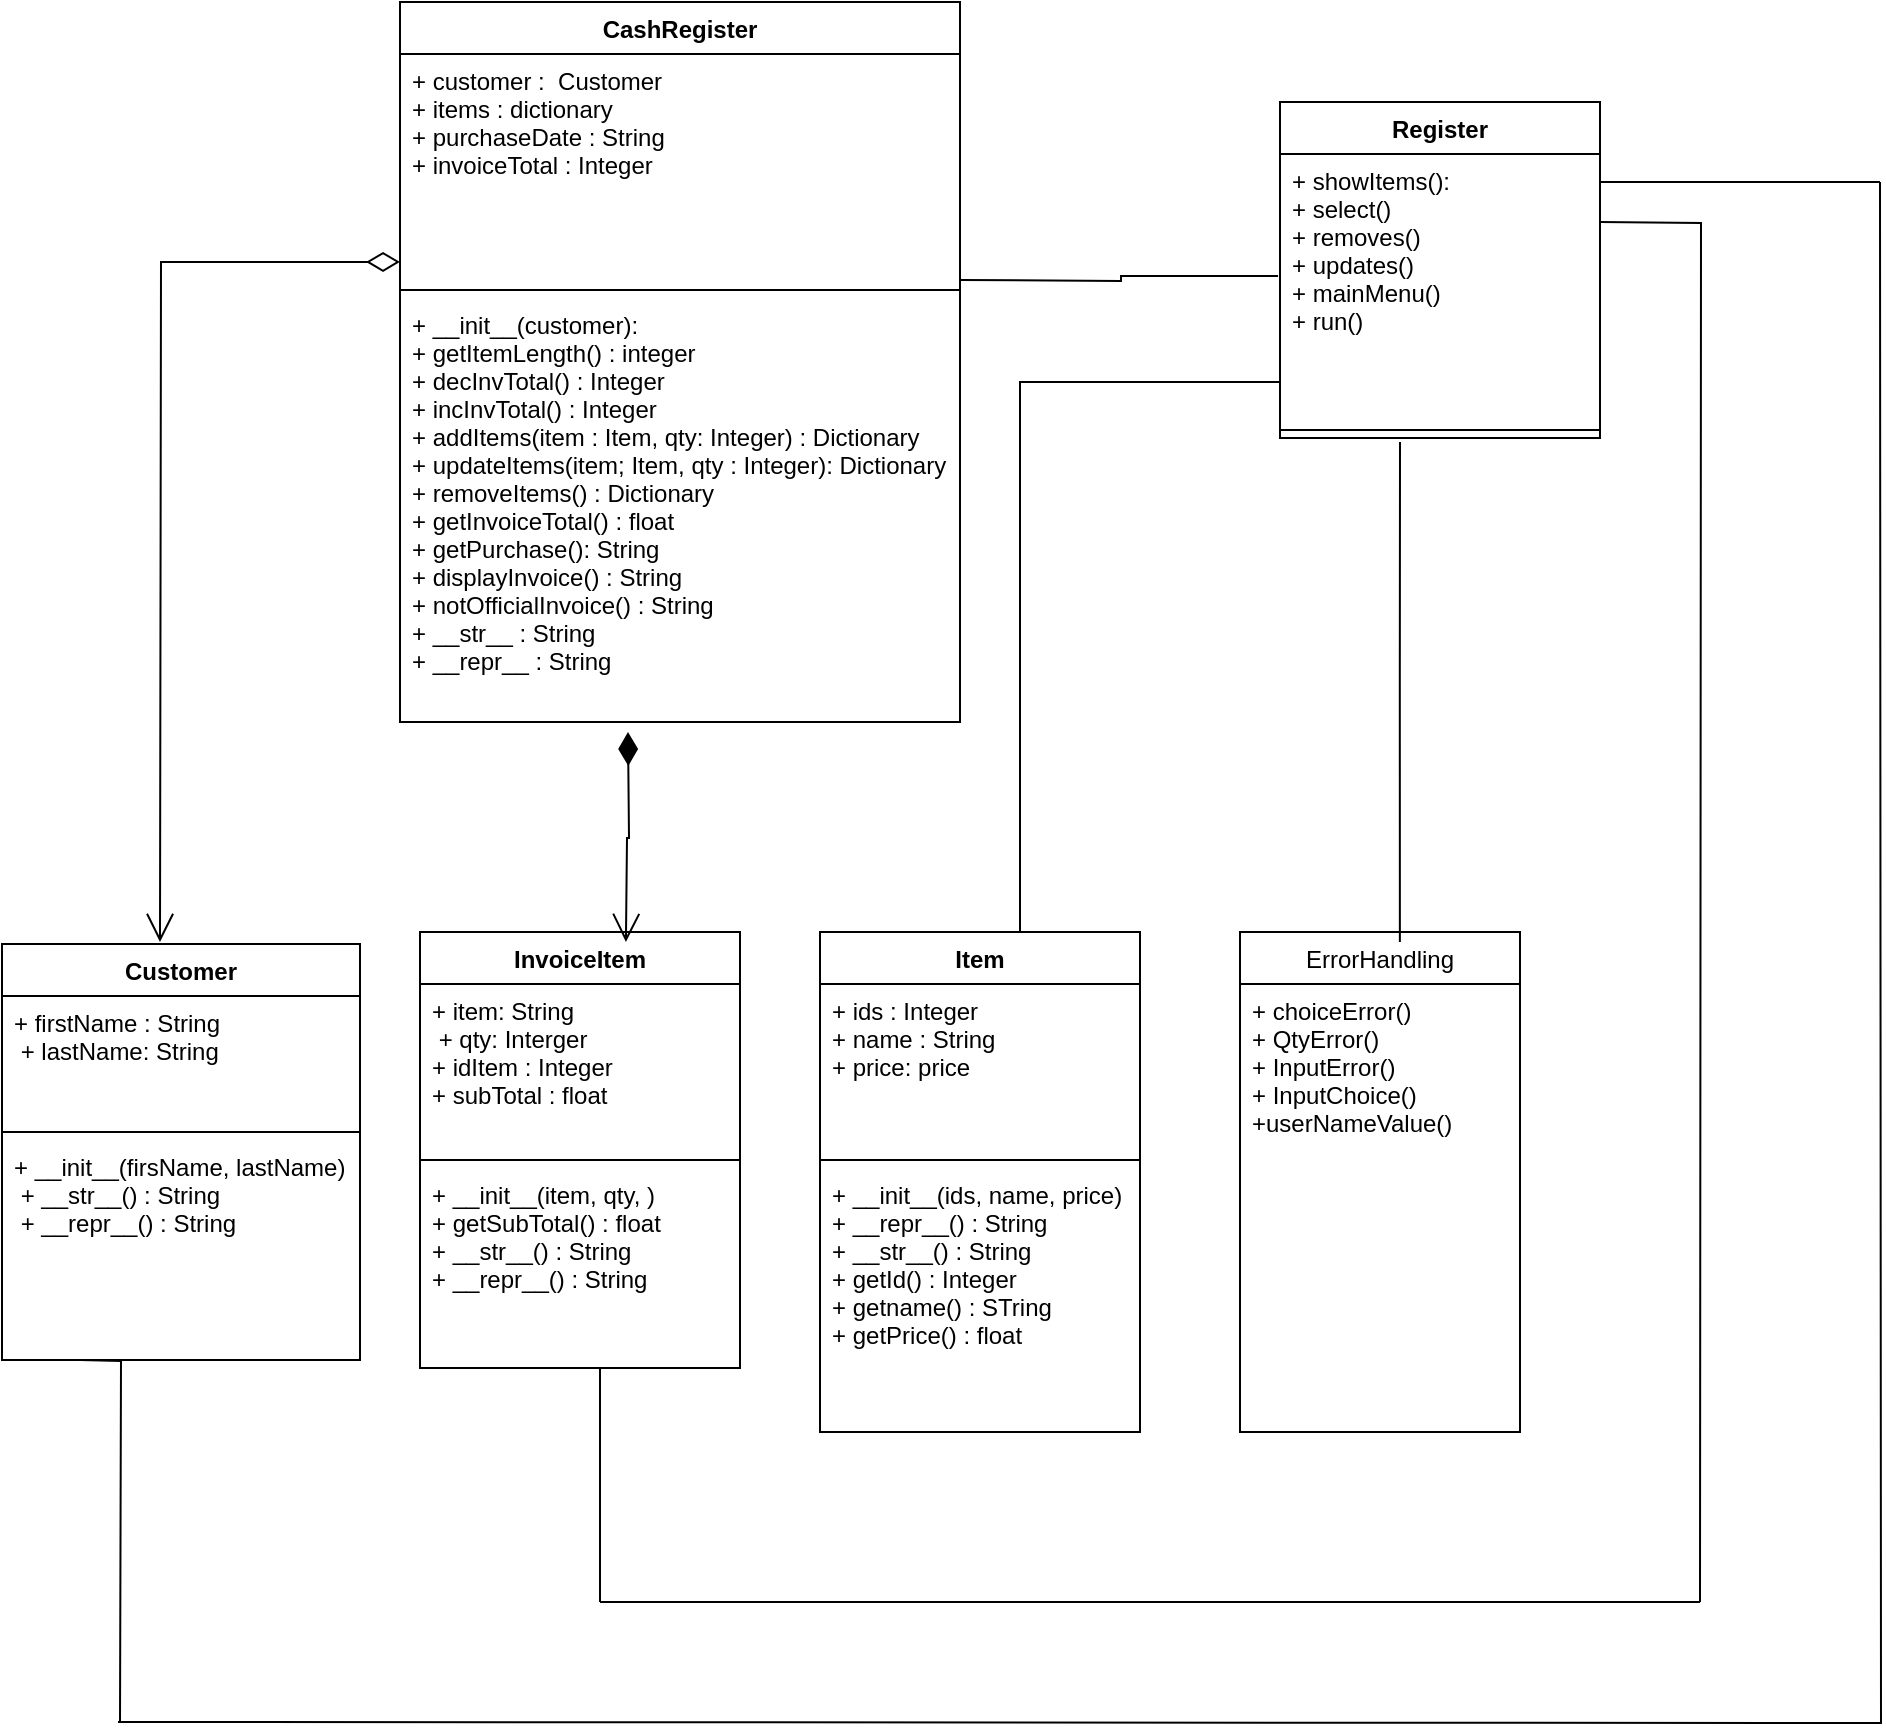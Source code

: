 <mxfile>
    <diagram id="IOh84dcyta6E447YoYK_" name="Page-1">
        <mxGraphModel dx="1543" dy="1195" grid="1" gridSize="10" guides="1" tooltips="1" connect="1" arrows="1" fold="1" page="1" pageScale="1" pageWidth="850" pageHeight="1100" math="0" shadow="0">
            <root>
                <mxCell id="0"/>
                <mxCell id="1" parent="0"/>
                <mxCell id="2" value="InvoiceItem" style="swimlane;fontStyle=1;align=center;verticalAlign=top;childLayout=stackLayout;horizontal=1;startSize=26;horizontalStack=0;resizeParent=1;resizeParentMax=0;resizeLast=0;collapsible=1;marginBottom=0;" vertex="1" parent="1">
                    <mxGeometry x="310" y="535" width="160" height="218" as="geometry"/>
                </mxCell>
                <mxCell id="3" value="+ item: String&#10; + qty: Interger&#10;+ idItem : Integer&#10;+ subTotal : float" style="text;strokeColor=none;fillColor=none;align=left;verticalAlign=top;spacingLeft=4;spacingRight=4;overflow=hidden;rotatable=0;points=[[0,0.5],[1,0.5]];portConstraint=eastwest;" vertex="1" parent="2">
                    <mxGeometry y="26" width="160" height="84" as="geometry"/>
                </mxCell>
                <mxCell id="4" value="" style="line;strokeWidth=1;fillColor=none;align=left;verticalAlign=middle;spacingTop=-1;spacingLeft=3;spacingRight=3;rotatable=0;labelPosition=right;points=[];portConstraint=eastwest;strokeColor=inherit;" vertex="1" parent="2">
                    <mxGeometry y="110" width="160" height="8" as="geometry"/>
                </mxCell>
                <mxCell id="5" value="+ __init__(item, qty, )&#10;+ getSubTotal() : float&#10;+ __str__() : String&#10;+ __repr__() : String" style="text;strokeColor=none;fillColor=none;align=left;verticalAlign=top;spacingLeft=4;spacingRight=4;overflow=hidden;rotatable=0;points=[[0,0.5],[1,0.5]];portConstraint=eastwest;" vertex="1" parent="2">
                    <mxGeometry y="118" width="160" height="100" as="geometry"/>
                </mxCell>
                <mxCell id="6" value="CashRegister" style="swimlane;fontStyle=1;align=center;verticalAlign=top;childLayout=stackLayout;horizontal=1;startSize=26;horizontalStack=0;resizeParent=1;resizeParentMax=0;resizeLast=0;collapsible=1;marginBottom=0;" vertex="1" parent="1">
                    <mxGeometry x="300" y="70" width="280" height="360" as="geometry"/>
                </mxCell>
                <mxCell id="7" value="+ customer :  Customer&#10;+ items : dictionary&#10;+ purchaseDate : String&#10;+ invoiceTotal : Integer" style="text;strokeColor=none;fillColor=none;align=left;verticalAlign=top;spacingLeft=4;spacingRight=4;overflow=hidden;rotatable=0;points=[[0,0.5],[1,0.5]];portConstraint=eastwest;" vertex="1" parent="6">
                    <mxGeometry y="26" width="280" height="114" as="geometry"/>
                </mxCell>
                <mxCell id="8" value="" style="line;strokeWidth=1;fillColor=none;align=left;verticalAlign=middle;spacingTop=-1;spacingLeft=3;spacingRight=3;rotatable=0;labelPosition=right;points=[];portConstraint=eastwest;strokeColor=inherit;" vertex="1" parent="6">
                    <mxGeometry y="140" width="280" height="8" as="geometry"/>
                </mxCell>
                <mxCell id="9" value="+ __init__(customer):&#10;+ getItemLength() : integer&#10;+ decInvTotal() : Integer&#10;+ incInvTotal() : Integer&#10;+ addItems(item : Item, qty: Integer) : Dictionary&#10;+ updateItems(item; Item, qty : Integer): Dictionary&#10;+ removeItems() : Dictionary&#10;+ getInvoiceTotal() : float&#10;+ getPurchase(): String&#10;+ displayInvoice() : String&#10;+ notOfficialInvoice() : String &#10;+ __str__ : String&#10;+ __repr__ : String&#10;" style="text;strokeColor=none;fillColor=none;align=left;verticalAlign=top;spacingLeft=4;spacingRight=4;overflow=hidden;rotatable=0;points=[[0,0.5],[1,0.5]];portConstraint=eastwest;" vertex="1" parent="6">
                    <mxGeometry y="148" width="280" height="212" as="geometry"/>
                </mxCell>
                <mxCell id="10" value="Customer" style="swimlane;fontStyle=1;align=center;verticalAlign=top;childLayout=stackLayout;horizontal=1;startSize=26;horizontalStack=0;resizeParent=1;resizeParentMax=0;resizeLast=0;collapsible=1;marginBottom=0;" vertex="1" parent="1">
                    <mxGeometry x="101" y="541" width="179" height="208" as="geometry"/>
                </mxCell>
                <mxCell id="11" value="+ firstName : String&#10; + lastName: String" style="text;strokeColor=none;fillColor=none;align=left;verticalAlign=top;spacingLeft=4;spacingRight=4;overflow=hidden;rotatable=0;points=[[0,0.5],[1,0.5]];portConstraint=eastwest;" vertex="1" parent="10">
                    <mxGeometry y="26" width="179" height="64" as="geometry"/>
                </mxCell>
                <mxCell id="12" value="" style="line;strokeWidth=1;fillColor=none;align=left;verticalAlign=middle;spacingTop=-1;spacingLeft=3;spacingRight=3;rotatable=0;labelPosition=right;points=[];portConstraint=eastwest;strokeColor=inherit;" vertex="1" parent="10">
                    <mxGeometry y="90" width="179" height="8" as="geometry"/>
                </mxCell>
                <mxCell id="13" value="+ __init__(firsName, lastName)&#10; + __str__() : String&#10; + __repr__() : String" style="text;strokeColor=none;fillColor=none;align=left;verticalAlign=top;spacingLeft=4;spacingRight=4;overflow=hidden;rotatable=0;points=[[0,0.5],[1,0.5]];portConstraint=eastwest;" vertex="1" parent="10">
                    <mxGeometry y="98" width="179" height="110" as="geometry"/>
                </mxCell>
                <mxCell id="14" value="" style="endArrow=open;html=1;endSize=12;startArrow=diamondThin;startSize=14;startFill=1;edgeStyle=orthogonalEdgeStyle;align=left;verticalAlign=bottom;rounded=0;entryX=0.581;entryY=0;entryDx=0;entryDy=0;entryPerimeter=0;exitX=0.4;exitY=1;exitDx=0;exitDy=0;exitPerimeter=0;" edge="1" parent="1">
                    <mxGeometry x="-1" y="3" relative="1" as="geometry">
                        <mxPoint x="414" y="435" as="sourcePoint"/>
                        <mxPoint x="412.96" y="540" as="targetPoint"/>
                    </mxGeometry>
                </mxCell>
                <mxCell id="15" value="Item" style="swimlane;fontStyle=1;align=center;verticalAlign=top;childLayout=stackLayout;horizontal=1;startSize=26;horizontalStack=0;resizeParent=1;resizeParentMax=0;resizeLast=0;collapsible=1;marginBottom=0;" vertex="1" parent="1">
                    <mxGeometry x="510" y="535" width="160" height="250" as="geometry"/>
                </mxCell>
                <mxCell id="16" value="+ ids : Integer&#10;+ name : String&#10;+ price: price" style="text;strokeColor=none;fillColor=none;align=left;verticalAlign=top;spacingLeft=4;spacingRight=4;overflow=hidden;rotatable=0;points=[[0,0.5],[1,0.5]];portConstraint=eastwest;" vertex="1" parent="15">
                    <mxGeometry y="26" width="160" height="84" as="geometry"/>
                </mxCell>
                <mxCell id="17" value="" style="line;strokeWidth=1;fillColor=none;align=left;verticalAlign=middle;spacingTop=-1;spacingLeft=3;spacingRight=3;rotatable=0;labelPosition=right;points=[];portConstraint=eastwest;strokeColor=inherit;" vertex="1" parent="15">
                    <mxGeometry y="110" width="160" height="8" as="geometry"/>
                </mxCell>
                <mxCell id="18" value="+ __init__(ids, name, price)&#10;+ __repr__() : String&#10;+ __str__() : String&#10;+ getId() : Integer&#10;+ getname() : STring&#10;+ getPrice() : float" style="text;strokeColor=none;fillColor=none;align=left;verticalAlign=top;spacingLeft=4;spacingRight=4;overflow=hidden;rotatable=0;points=[[0,0.5],[1,0.5]];portConstraint=eastwest;" vertex="1" parent="15">
                    <mxGeometry y="118" width="160" height="132" as="geometry"/>
                </mxCell>
                <mxCell id="19" value="Register" style="swimlane;fontStyle=1;align=center;verticalAlign=top;childLayout=stackLayout;horizontal=1;startSize=26;horizontalStack=0;resizeParent=1;resizeParentMax=0;resizeLast=0;collapsible=1;marginBottom=0;" vertex="1" parent="1">
                    <mxGeometry x="740" y="120" width="160" height="168" as="geometry"/>
                </mxCell>
                <mxCell id="20" value="+ showItems():&#10;+ select()&#10;+ removes()&#10;+ updates()&#10;+ mainMenu()&#10;+ run()" style="text;strokeColor=none;fillColor=none;align=left;verticalAlign=top;spacingLeft=4;spacingRight=4;overflow=hidden;rotatable=0;points=[[0,0.5],[1,0.5]];portConstraint=eastwest;" vertex="1" parent="19">
                    <mxGeometry y="26" width="160" height="134" as="geometry"/>
                </mxCell>
                <mxCell id="21" value="" style="line;strokeWidth=1;fillColor=none;align=left;verticalAlign=middle;spacingTop=-1;spacingLeft=3;spacingRight=3;rotatable=0;labelPosition=right;points=[];portConstraint=eastwest;strokeColor=inherit;" vertex="1" parent="19">
                    <mxGeometry y="160" width="160" height="8" as="geometry"/>
                </mxCell>
                <mxCell id="22" value="ErrorHandling" style="swimlane;fontStyle=0;childLayout=stackLayout;horizontal=1;startSize=26;fillColor=none;horizontalStack=0;resizeParent=1;resizeParentMax=0;resizeLast=0;collapsible=1;marginBottom=0;" vertex="1" parent="1">
                    <mxGeometry x="720" y="535" width="140" height="250" as="geometry"/>
                </mxCell>
                <mxCell id="23" value="+ choiceError() &#10;+ QtyError()&#10;+ InputError()&#10;+ InputChoice()&#10;+userNameValue()" style="text;strokeColor=none;fillColor=none;align=left;verticalAlign=top;spacingLeft=4;spacingRight=4;overflow=hidden;rotatable=0;points=[[0,0.5],[1,0.5]];portConstraint=eastwest;" vertex="1" parent="22">
                    <mxGeometry y="26" width="140" height="224" as="geometry"/>
                </mxCell>
                <mxCell id="24" value="" style="endArrow=none;html=1;edgeStyle=orthogonalEdgeStyle;rounded=0;exitX=0.571;exitY=0.02;exitDx=0;exitDy=0;exitPerimeter=0;" edge="1" parent="1" source="22">
                    <mxGeometry relative="1" as="geometry">
                        <mxPoint x="810" y="530" as="sourcePoint"/>
                        <mxPoint x="800" y="290" as="targetPoint"/>
                    </mxGeometry>
                </mxCell>
                <mxCell id="25" value="" style="endArrow=none;html=1;edgeStyle=orthogonalEdgeStyle;rounded=0;entryX=-0.006;entryY=0.455;entryDx=0;entryDy=0;entryPerimeter=0;" edge="1" parent="1" target="20">
                    <mxGeometry relative="1" as="geometry">
                        <mxPoint x="580" y="209" as="sourcePoint"/>
                        <mxPoint x="660" y="210" as="targetPoint"/>
                    </mxGeometry>
                </mxCell>
                <mxCell id="26" value="" style="endArrow=none;html=1;edgeStyle=orthogonalEdgeStyle;rounded=0;entryX=0;entryY=0.778;entryDx=0;entryDy=0;entryPerimeter=0;exitX=0.25;exitY=0;exitDx=0;exitDy=0;" edge="1" parent="1" source="15" target="20">
                    <mxGeometry relative="1" as="geometry">
                        <mxPoint x="550" y="480" as="sourcePoint"/>
                        <mxPoint x="710" y="280" as="targetPoint"/>
                        <Array as="points">
                            <mxPoint x="610" y="535"/>
                            <mxPoint x="610" y="260"/>
                        </Array>
                    </mxGeometry>
                </mxCell>
                <mxCell id="27" value="" style="endArrow=none;html=1;edgeStyle=orthogonalEdgeStyle;rounded=0;" edge="1" parent="1">
                    <mxGeometry relative="1" as="geometry">
                        <mxPoint x="900" y="180.04" as="sourcePoint"/>
                        <mxPoint x="950" y="870" as="targetPoint"/>
                    </mxGeometry>
                </mxCell>
                <mxCell id="28" value="" style="endArrow=none;html=1;edgeStyle=orthogonalEdgeStyle;rounded=0;" edge="1" parent="1">
                    <mxGeometry relative="1" as="geometry">
                        <mxPoint x="400" y="870" as="sourcePoint"/>
                        <mxPoint x="950" y="870" as="targetPoint"/>
                    </mxGeometry>
                </mxCell>
                <mxCell id="29" value="" style="endArrow=none;html=1;edgeStyle=orthogonalEdgeStyle;rounded=0;" edge="1" parent="1">
                    <mxGeometry relative="1" as="geometry">
                        <mxPoint x="400" y="870" as="sourcePoint"/>
                        <mxPoint x="400" y="753" as="targetPoint"/>
                    </mxGeometry>
                </mxCell>
                <mxCell id="30" value="" style="endArrow=none;html=1;edgeStyle=orthogonalEdgeStyle;rounded=0;" edge="1" parent="1">
                    <mxGeometry relative="1" as="geometry">
                        <mxPoint x="140" y="749" as="sourcePoint"/>
                        <mxPoint x="160" y="930" as="targetPoint"/>
                    </mxGeometry>
                </mxCell>
                <mxCell id="31" value="" style="endArrow=none;html=1;edgeStyle=orthogonalEdgeStyle;rounded=0;" edge="1" parent="1">
                    <mxGeometry relative="1" as="geometry">
                        <mxPoint x="159" y="930" as="sourcePoint"/>
                        <mxPoint x="1040" y="160" as="targetPoint"/>
                    </mxGeometry>
                </mxCell>
                <mxCell id="32" value="" style="endArrow=none;html=1;edgeStyle=orthogonalEdgeStyle;rounded=0;" edge="1" parent="1">
                    <mxGeometry relative="1" as="geometry">
                        <mxPoint x="900" y="160" as="sourcePoint"/>
                        <mxPoint x="1040" y="160" as="targetPoint"/>
                    </mxGeometry>
                </mxCell>
                <mxCell id="33" value="" style="endArrow=open;html=1;endSize=12;startArrow=diamondThin;startSize=14;startFill=0;edgeStyle=orthogonalEdgeStyle;align=left;verticalAlign=bottom;rounded=0;exitX=0;exitY=0.912;exitDx=0;exitDy=0;exitPerimeter=0;" edge="1" parent="1" source="7">
                    <mxGeometry x="-1" y="3" relative="1" as="geometry">
                        <mxPoint x="100" y="203.58" as="sourcePoint"/>
                        <mxPoint x="180" y="540" as="targetPoint"/>
                    </mxGeometry>
                </mxCell>
            </root>
        </mxGraphModel>
    </diagram>
</mxfile>
